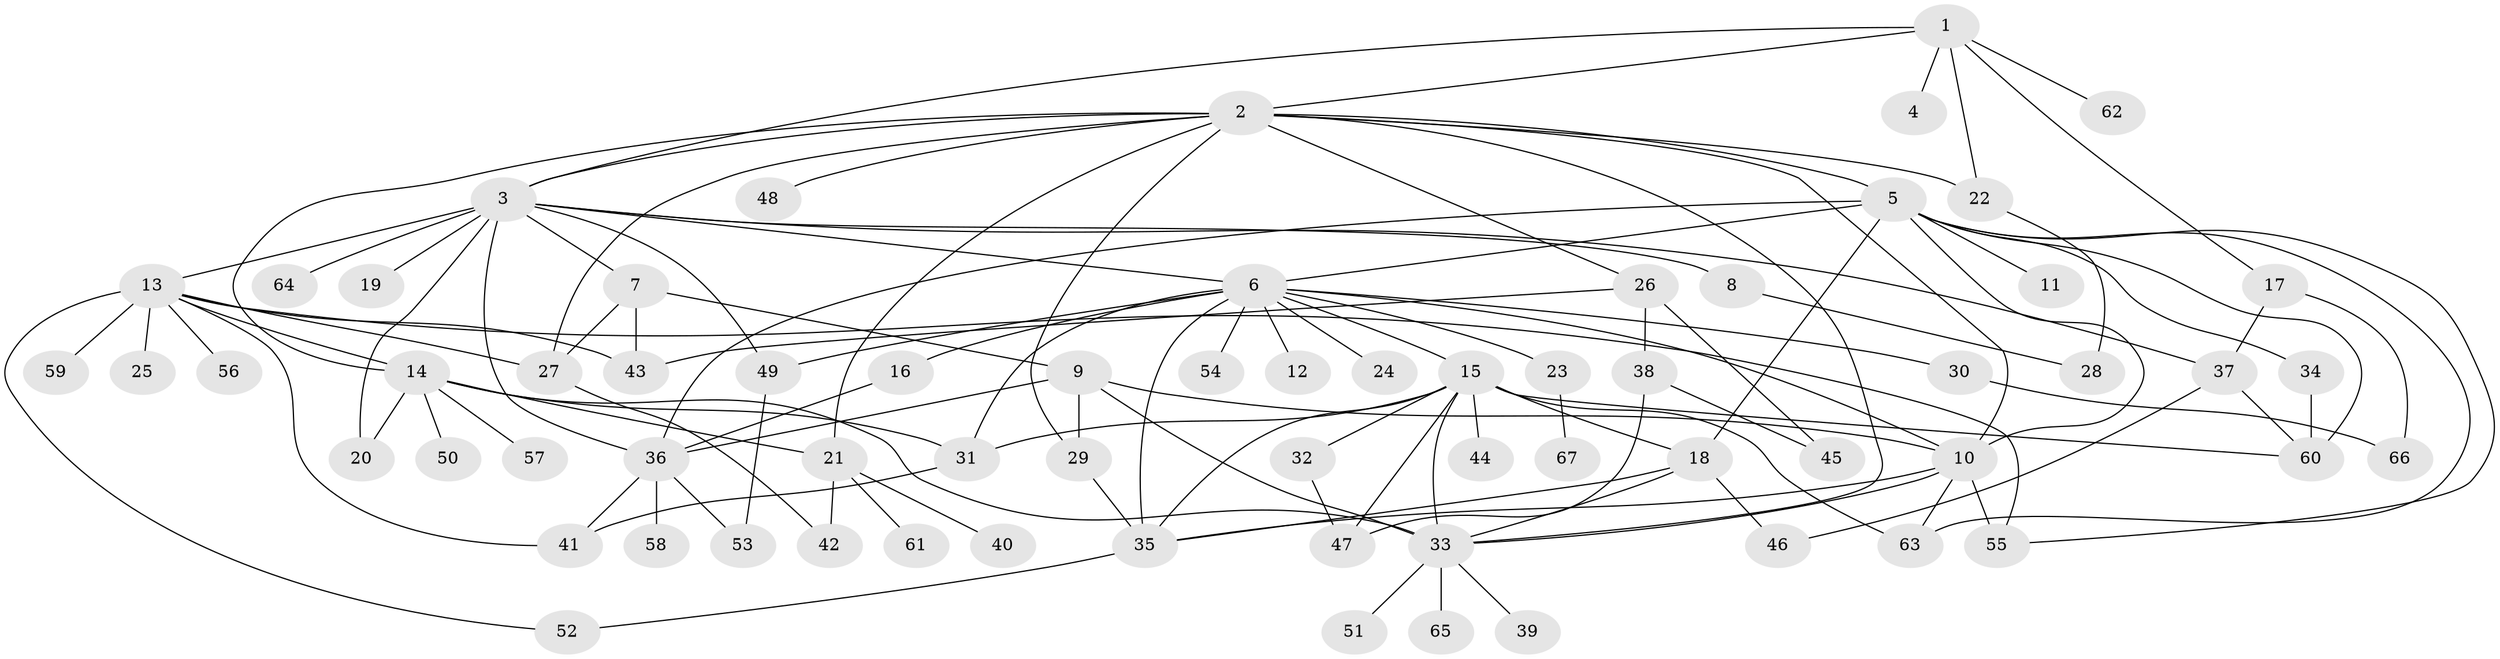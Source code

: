 // original degree distribution, {7: 0.014925373134328358, 13: 0.014925373134328358, 14: 0.007462686567164179, 1: 0.5074626865671642, 23: 0.007462686567164179, 15: 0.007462686567164179, 5: 0.03731343283582089, 2: 0.1791044776119403, 11: 0.022388059701492536, 9: 0.014925373134328358, 6: 0.014925373134328358, 4: 0.04477611940298507, 3: 0.11940298507462686, 8: 0.007462686567164179}
// Generated by graph-tools (version 1.1) at 2025/35/03/09/25 02:35:24]
// undirected, 67 vertices, 115 edges
graph export_dot {
graph [start="1"]
  node [color=gray90,style=filled];
  1;
  2;
  3;
  4;
  5;
  6;
  7;
  8;
  9;
  10;
  11;
  12;
  13;
  14;
  15;
  16;
  17;
  18;
  19;
  20;
  21;
  22;
  23;
  24;
  25;
  26;
  27;
  28;
  29;
  30;
  31;
  32;
  33;
  34;
  35;
  36;
  37;
  38;
  39;
  40;
  41;
  42;
  43;
  44;
  45;
  46;
  47;
  48;
  49;
  50;
  51;
  52;
  53;
  54;
  55;
  56;
  57;
  58;
  59;
  60;
  61;
  62;
  63;
  64;
  65;
  66;
  67;
  1 -- 2 [weight=1.0];
  1 -- 3 [weight=1.0];
  1 -- 4 [weight=1.0];
  1 -- 17 [weight=1.0];
  1 -- 22 [weight=1.0];
  1 -- 62 [weight=1.0];
  2 -- 3 [weight=1.0];
  2 -- 5 [weight=1.0];
  2 -- 10 [weight=1.0];
  2 -- 14 [weight=1.0];
  2 -- 21 [weight=1.0];
  2 -- 22 [weight=1.0];
  2 -- 26 [weight=1.0];
  2 -- 27 [weight=1.0];
  2 -- 29 [weight=1.0];
  2 -- 33 [weight=1.0];
  2 -- 48 [weight=1.0];
  3 -- 6 [weight=1.0];
  3 -- 7 [weight=1.0];
  3 -- 8 [weight=1.0];
  3 -- 13 [weight=1.0];
  3 -- 19 [weight=1.0];
  3 -- 20 [weight=2.0];
  3 -- 36 [weight=1.0];
  3 -- 37 [weight=1.0];
  3 -- 49 [weight=1.0];
  3 -- 64 [weight=1.0];
  5 -- 6 [weight=1.0];
  5 -- 10 [weight=1.0];
  5 -- 11 [weight=1.0];
  5 -- 18 [weight=10.0];
  5 -- 34 [weight=1.0];
  5 -- 36 [weight=1.0];
  5 -- 55 [weight=1.0];
  5 -- 60 [weight=1.0];
  5 -- 63 [weight=2.0];
  6 -- 10 [weight=1.0];
  6 -- 12 [weight=1.0];
  6 -- 15 [weight=1.0];
  6 -- 16 [weight=1.0];
  6 -- 23 [weight=1.0];
  6 -- 24 [weight=1.0];
  6 -- 30 [weight=1.0];
  6 -- 31 [weight=1.0];
  6 -- 35 [weight=1.0];
  6 -- 49 [weight=2.0];
  6 -- 54 [weight=1.0];
  7 -- 9 [weight=1.0];
  7 -- 27 [weight=1.0];
  7 -- 43 [weight=1.0];
  8 -- 28 [weight=1.0];
  9 -- 10 [weight=1.0];
  9 -- 29 [weight=2.0];
  9 -- 33 [weight=1.0];
  9 -- 36 [weight=1.0];
  10 -- 33 [weight=1.0];
  10 -- 35 [weight=1.0];
  10 -- 55 [weight=4.0];
  10 -- 63 [weight=1.0];
  13 -- 14 [weight=1.0];
  13 -- 25 [weight=1.0];
  13 -- 27 [weight=1.0];
  13 -- 41 [weight=1.0];
  13 -- 43 [weight=1.0];
  13 -- 52 [weight=1.0];
  13 -- 55 [weight=1.0];
  13 -- 56 [weight=1.0];
  13 -- 59 [weight=1.0];
  14 -- 20 [weight=1.0];
  14 -- 21 [weight=1.0];
  14 -- 31 [weight=1.0];
  14 -- 33 [weight=1.0];
  14 -- 50 [weight=1.0];
  14 -- 57 [weight=1.0];
  15 -- 18 [weight=1.0];
  15 -- 31 [weight=1.0];
  15 -- 32 [weight=1.0];
  15 -- 33 [weight=1.0];
  15 -- 35 [weight=1.0];
  15 -- 44 [weight=1.0];
  15 -- 47 [weight=1.0];
  15 -- 60 [weight=1.0];
  15 -- 63 [weight=1.0];
  16 -- 36 [weight=1.0];
  17 -- 37 [weight=6.0];
  17 -- 66 [weight=1.0];
  18 -- 33 [weight=1.0];
  18 -- 35 [weight=1.0];
  18 -- 46 [weight=1.0];
  21 -- 40 [weight=1.0];
  21 -- 42 [weight=1.0];
  21 -- 61 [weight=1.0];
  22 -- 28 [weight=1.0];
  23 -- 67 [weight=1.0];
  26 -- 38 [weight=1.0];
  26 -- 43 [weight=1.0];
  26 -- 45 [weight=3.0];
  27 -- 42 [weight=1.0];
  29 -- 35 [weight=2.0];
  30 -- 66 [weight=1.0];
  31 -- 41 [weight=2.0];
  32 -- 47 [weight=2.0];
  33 -- 39 [weight=1.0];
  33 -- 51 [weight=1.0];
  33 -- 65 [weight=1.0];
  34 -- 60 [weight=2.0];
  35 -- 52 [weight=1.0];
  36 -- 41 [weight=1.0];
  36 -- 53 [weight=1.0];
  36 -- 58 [weight=1.0];
  37 -- 46 [weight=1.0];
  37 -- 60 [weight=1.0];
  38 -- 45 [weight=1.0];
  38 -- 47 [weight=1.0];
  49 -- 53 [weight=1.0];
}
